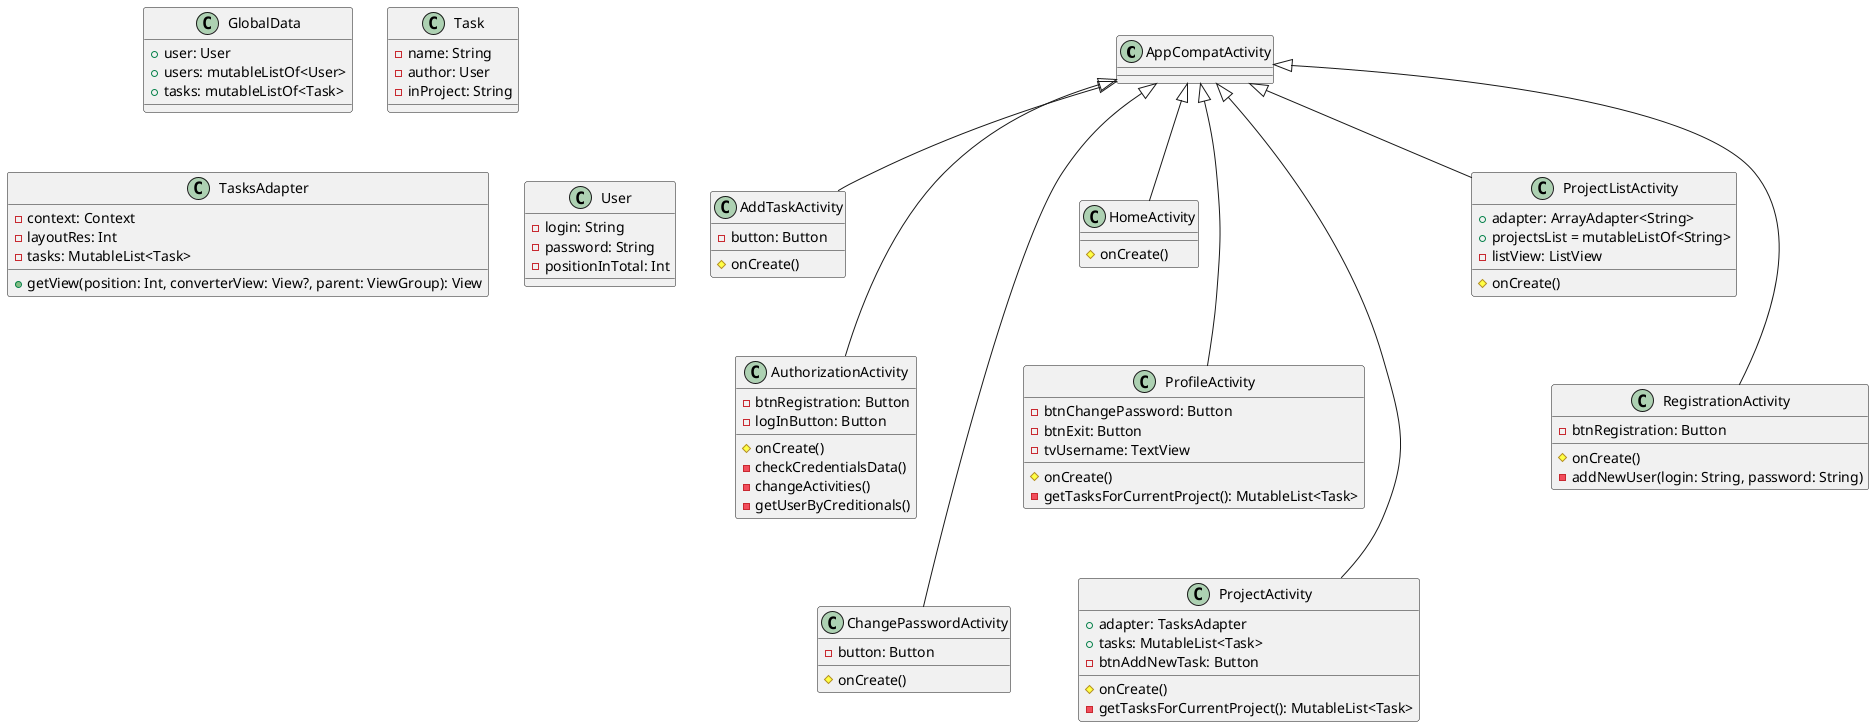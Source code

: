 @startuml
'https://plantuml.com/class-diagram

class AppCompatActivity
class AddTaskActivity {
    -button: Button
    #onCreate()
}
class AuthorizationActivity {
    -btnRegistration: Button
    -logInButton: Button
    #onCreate()
    -checkCredentialsData()
    -changeActivities()
    -getUserByCreditionals()
}
class ChangePasswordActivity {
    -button: Button
    #onCreate()
}
class GlobalData {
    +user: User
    +users: mutableListOf<User>
    +tasks: mutableListOf<Task>
}
class HomeActivity {
    #onCreate()
}
class ProfileActivity {
    -btnChangePassword: Button
    -btnExit: Button
    -tvUsername: TextView
    #onCreate()
    -getTasksForCurrentProject(): MutableList<Task>
}
class ProjectActivity {
    +adapter: TasksAdapter
    +tasks: MutableList<Task>
    -btnAddNewTask: Button
    #onCreate()
    -getTasksForCurrentProject(): MutableList<Task>
}
class ProjectListActivity {
    +adapter: ArrayAdapter<String>
    +projectsList = mutableListOf<String>
    -listView: ListView
    #onCreate()
}
class RegistrationActivity {
    -btnRegistration: Button
    #onCreate()
    -addNewUser(login: String, password: String)
}
class Task {
    -name: String
    -author: User
    -inProject: String
}
class TasksAdapter {
    -context: Context
    -layoutRes: Int
    -tasks: MutableList<Task>
    +getView(position: Int, converterView: View?, parent: ViewGroup): View
}
class User {
    -login: String
    -password: String
    -positionInTotal: Int
}

AppCompatActivity <|-- AddTaskActivity
AppCompatActivity <|-- AuthorizationActivity
AppCompatActivity <|-- ChangePasswordActivity
AppCompatActivity <|-- HomeActivity
AppCompatActivity <|-- ProfileActivity
AppCompatActivity <|-- ProjectActivity
AppCompatActivity <|-- ProjectListActivity
AppCompatActivity <|-- RegistrationActivity

AddTaskActivity -[hidden]down-> AuthorizationActivity
AuthorizationActivity -[hidden]down-> ChangePasswordActivity
HomeActivity -[hidden]down-> ProfileActivity
ProfileActivity -[hidden]down-> ProjectActivity
ProjectListActivity -[hidden]down-> RegistrationActivity

@enduml